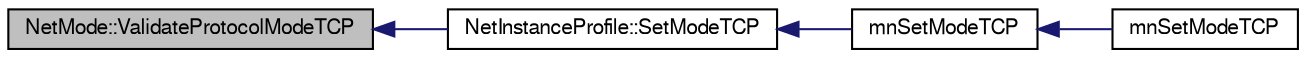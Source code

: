 digraph G
{
  edge [fontname="FreeSans",fontsize="10",labelfontname="FreeSans",labelfontsize="10"];
  node [fontname="FreeSans",fontsize="10",shape=record];
  rankdir=LR;
  Node1 [label="NetMode::ValidateProtocolModeTCP",height=0.2,width=0.4,color="black", fillcolor="grey75", style="filled" fontcolor="black"];
  Node1 -> Node2 [dir=back,color="midnightblue",fontsize="10",style="solid",fontname="FreeSans"];
  Node2 [label="NetInstanceProfile::SetModeTCP",height=0.2,width=0.4,color="black", fillcolor="white", style="filled",URL="$class_net_instance_profile.html#a8fb33cbbfb7f5caf9eb8545c38775eeb"];
  Node2 -> Node3 [dir=back,color="midnightblue",fontsize="10",style="solid",fontname="FreeSans"];
  Node3 [label="mnSetModeTCP",height=0.2,width=0.4,color="black", fillcolor="white", style="filled",URL="$group__proc_commands.html#ga41d1d72386b6a45341d3deec6461eaee"];
  Node3 -> Node4 [dir=back,color="midnightblue",fontsize="10",style="solid",fontname="FreeSans"];
  Node4 [label="mnSetModeTCP",height=0.2,width=0.4,color="black", fillcolor="white", style="filled",URL="$group__proc_commands.html#ga5166eca37da12ea9a75a1896c22b9e7e"];
}
